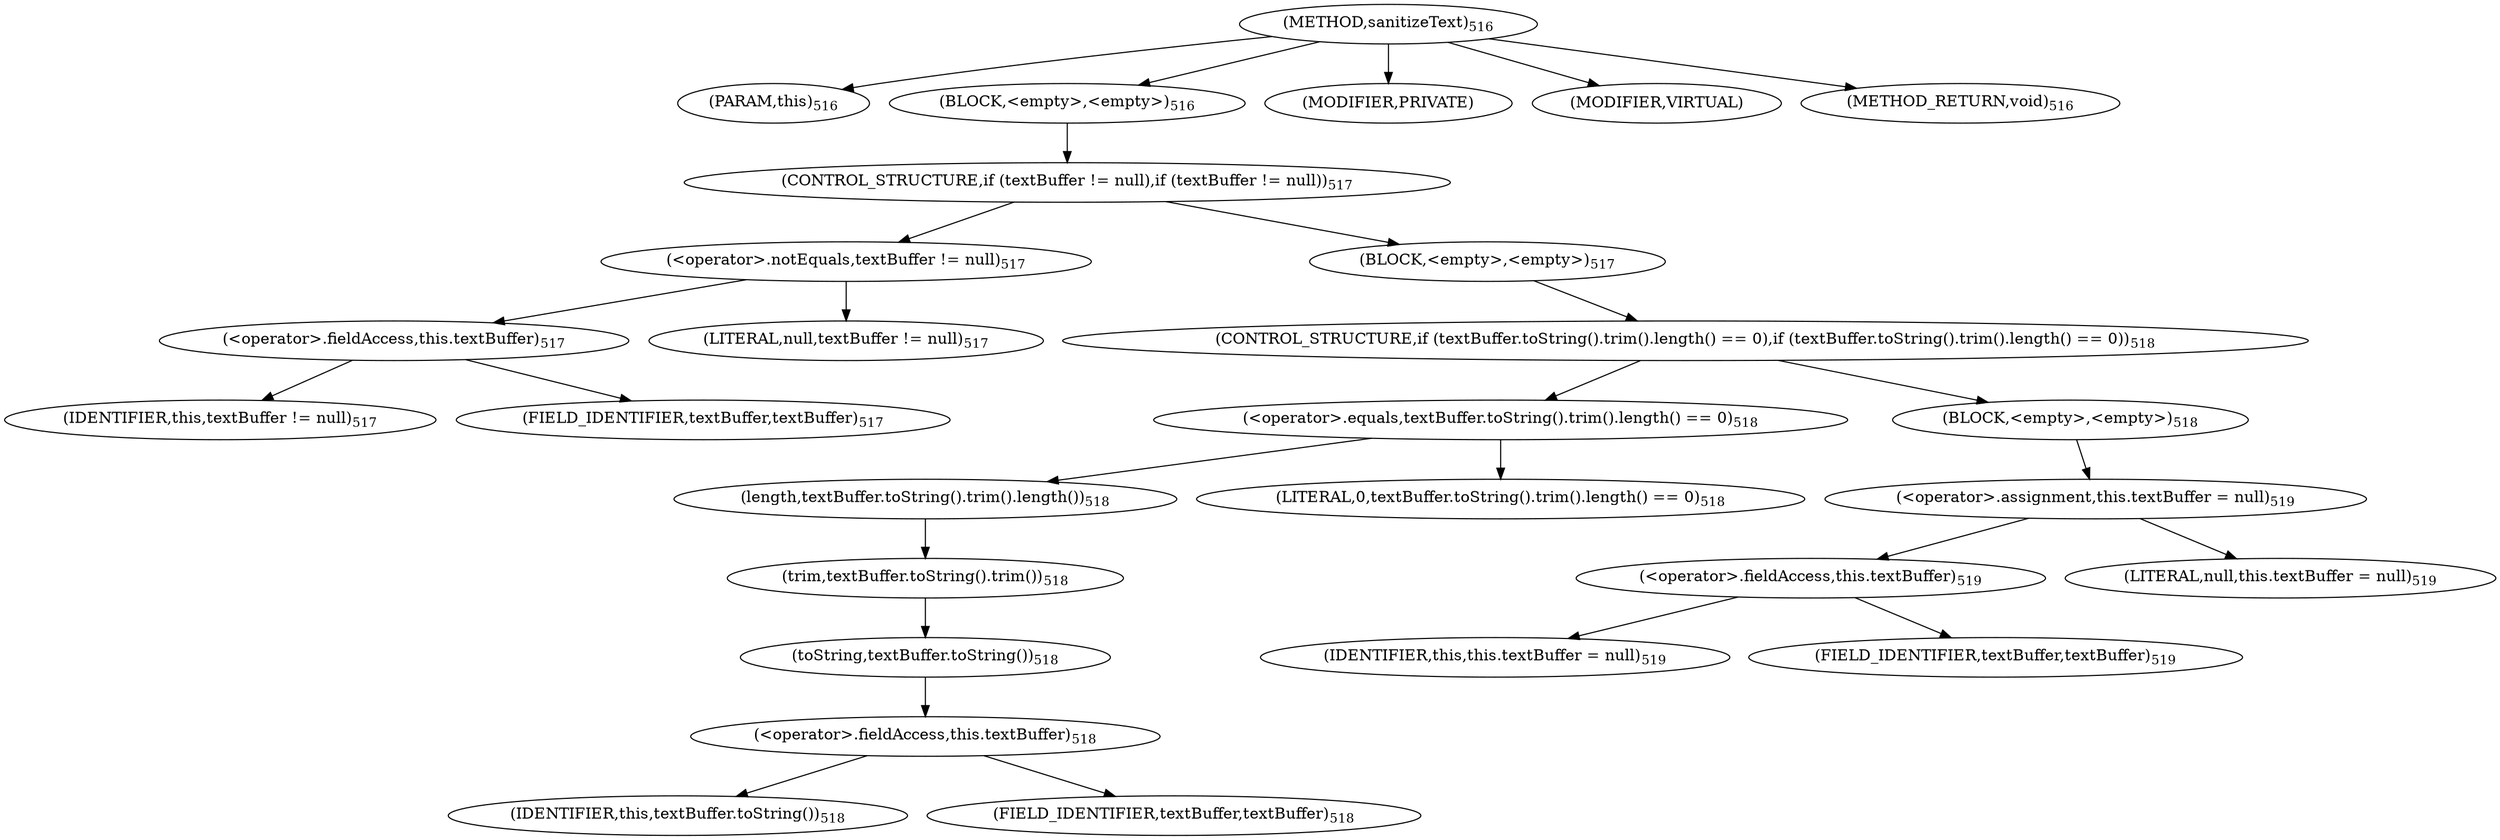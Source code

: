 digraph "sanitizeText" {  
"897" [label = <(METHOD,sanitizeText)<SUB>516</SUB>> ]
"898" [label = <(PARAM,this)<SUB>516</SUB>> ]
"899" [label = <(BLOCK,&lt;empty&gt;,&lt;empty&gt;)<SUB>516</SUB>> ]
"900" [label = <(CONTROL_STRUCTURE,if (textBuffer != null),if (textBuffer != null))<SUB>517</SUB>> ]
"901" [label = <(&lt;operator&gt;.notEquals,textBuffer != null)<SUB>517</SUB>> ]
"902" [label = <(&lt;operator&gt;.fieldAccess,this.textBuffer)<SUB>517</SUB>> ]
"903" [label = <(IDENTIFIER,this,textBuffer != null)<SUB>517</SUB>> ]
"904" [label = <(FIELD_IDENTIFIER,textBuffer,textBuffer)<SUB>517</SUB>> ]
"905" [label = <(LITERAL,null,textBuffer != null)<SUB>517</SUB>> ]
"906" [label = <(BLOCK,&lt;empty&gt;,&lt;empty&gt;)<SUB>517</SUB>> ]
"907" [label = <(CONTROL_STRUCTURE,if (textBuffer.toString().trim().length() == 0),if (textBuffer.toString().trim().length() == 0))<SUB>518</SUB>> ]
"908" [label = <(&lt;operator&gt;.equals,textBuffer.toString().trim().length() == 0)<SUB>518</SUB>> ]
"909" [label = <(length,textBuffer.toString().trim().length())<SUB>518</SUB>> ]
"910" [label = <(trim,textBuffer.toString().trim())<SUB>518</SUB>> ]
"911" [label = <(toString,textBuffer.toString())<SUB>518</SUB>> ]
"912" [label = <(&lt;operator&gt;.fieldAccess,this.textBuffer)<SUB>518</SUB>> ]
"913" [label = <(IDENTIFIER,this,textBuffer.toString())<SUB>518</SUB>> ]
"914" [label = <(FIELD_IDENTIFIER,textBuffer,textBuffer)<SUB>518</SUB>> ]
"915" [label = <(LITERAL,0,textBuffer.toString().trim().length() == 0)<SUB>518</SUB>> ]
"916" [label = <(BLOCK,&lt;empty&gt;,&lt;empty&gt;)<SUB>518</SUB>> ]
"917" [label = <(&lt;operator&gt;.assignment,this.textBuffer = null)<SUB>519</SUB>> ]
"918" [label = <(&lt;operator&gt;.fieldAccess,this.textBuffer)<SUB>519</SUB>> ]
"919" [label = <(IDENTIFIER,this,this.textBuffer = null)<SUB>519</SUB>> ]
"920" [label = <(FIELD_IDENTIFIER,textBuffer,textBuffer)<SUB>519</SUB>> ]
"921" [label = <(LITERAL,null,this.textBuffer = null)<SUB>519</SUB>> ]
"922" [label = <(MODIFIER,PRIVATE)> ]
"923" [label = <(MODIFIER,VIRTUAL)> ]
"924" [label = <(METHOD_RETURN,void)<SUB>516</SUB>> ]
  "897" -> "898" 
  "897" -> "899" 
  "897" -> "922" 
  "897" -> "923" 
  "897" -> "924" 
  "899" -> "900" 
  "900" -> "901" 
  "900" -> "906" 
  "901" -> "902" 
  "901" -> "905" 
  "902" -> "903" 
  "902" -> "904" 
  "906" -> "907" 
  "907" -> "908" 
  "907" -> "916" 
  "908" -> "909" 
  "908" -> "915" 
  "909" -> "910" 
  "910" -> "911" 
  "911" -> "912" 
  "912" -> "913" 
  "912" -> "914" 
  "916" -> "917" 
  "917" -> "918" 
  "917" -> "921" 
  "918" -> "919" 
  "918" -> "920" 
}
